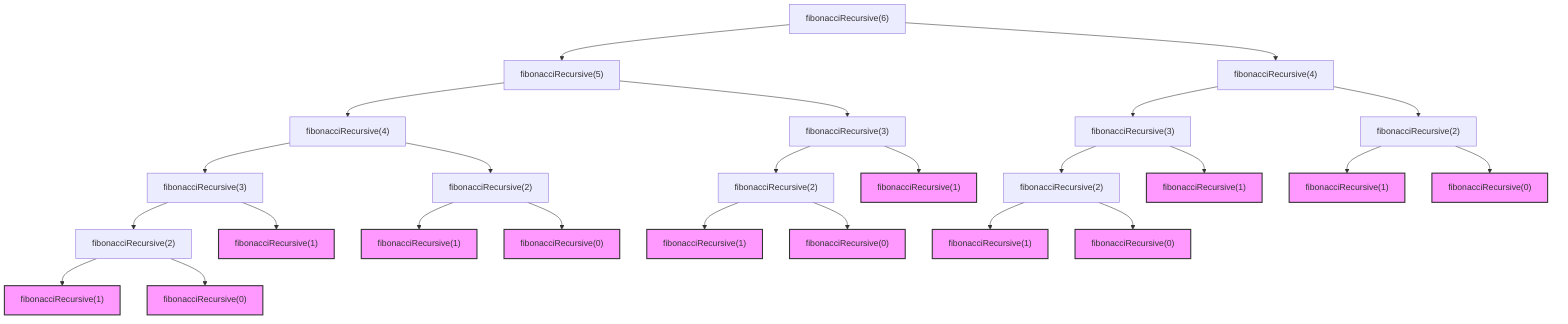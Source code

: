 graph TD
    fib6["fibonacciRecursive(6)"] --> fib5["fibonacciRecursive(5)"]
    fib6 --> fib4_1["fibonacciRecursive(4)"]
    fib5 --> fib4_2["fibonacciRecursive(4)"]
    fib5 --> fib3_1["fibonacciRecursive(3)"]
    fib4_1 --> fib3_2["fibonacciRecursive(3)"]
    fib4_1 --> fib2_1["fibonacciRecursive(2)"]
    fib4_2 --> fib3_3["fibonacciRecursive(3)"]
    fib4_2 --> fib2_2["fibonacciRecursive(2)"]
    fib3_1 --> fib2_3["fibonacciRecursive(2)"]
    fib3_1 --> fib1_1["fibonacciRecursive(1)"]
    fib3_2 --> fib2_4["fibonacciRecursive(2)"]
    fib3_2 --> fib1_2["fibonacciRecursive(1)"]
    fib3_3 --> fib2_5["fibonacciRecursive(2)"]
    fib3_3 --> fib1_3["fibonacciRecursive(1)"]
    fib2_1 --> fib1_4["fibonacciRecursive(1)"]
    fib2_1 --> fib0_1["fibonacciRecursive(0)"]
    fib2_2 --> fib1_5["fibonacciRecursive(1)"]
    fib2_2 --> fib0_2["fibonacciRecursive(0)"]
    fib2_3 --> fib1_6["fibonacciRecursive(1)"]
    fib2_3 --> fib0_3["fibonacciRecursive(0)"]
    fib2_4 --> fib1_7["fibonacciRecursive(1)"]
    fib2_4 --> fib0_4["fibonacciRecursive(0)"]
    fib2_5 --> fib1_8["fibonacciRecursive(1)"]
    fib2_5 --> fib0_5["fibonacciRecursive(0)"]

    classDef base fill:#f9f,stroke:#333,stroke-width:2px;
    class fib1_1,fib1_2,fib1_3,fib1_4,fib1_5,fib1_6,fib1_7,fib1_8,fib0_1,fib0_2,fib0_3,fib0_4,fib0_5 base;